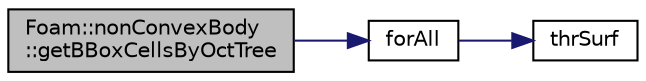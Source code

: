 digraph "Foam::nonConvexBody::getBBoxCellsByOctTree"
{
 // LATEX_PDF_SIZE
  edge [fontname="Helvetica",fontsize="10",labelfontname="Helvetica",labelfontsize="10"];
  node [fontname="Helvetica",fontsize="10",shape=record];
  rankdir="LR";
  Node1 [label="Foam::nonConvexBody\l::getBBoxCellsByOctTree",height=0.2,width=0.4,color="black", fillcolor="grey75", style="filled", fontcolor="black",tooltip=" "];
  Node1 -> Node2 [color="midnightblue",fontsize="10",style="solid"];
  Node2 [label="forAll",height=0.2,width=0.4,color="black", fillcolor="white", style="filled",URL="$addModels_2initializeAddModels_8H.html#adcd69a620b2d93c893cbf0e92bb7c5d7",tooltip=" "];
  Node2 -> Node3 [color="midnightblue",fontsize="10",style="solid"];
  Node3 [label="thrSurf",height=0.2,width=0.4,color="black", fillcolor="white", style="filled",URL="$addModels_2initializeAddModels_8H.html#a12947c9cf4cff46d3d0a324e3e718f45",tooltip=" "];
}

